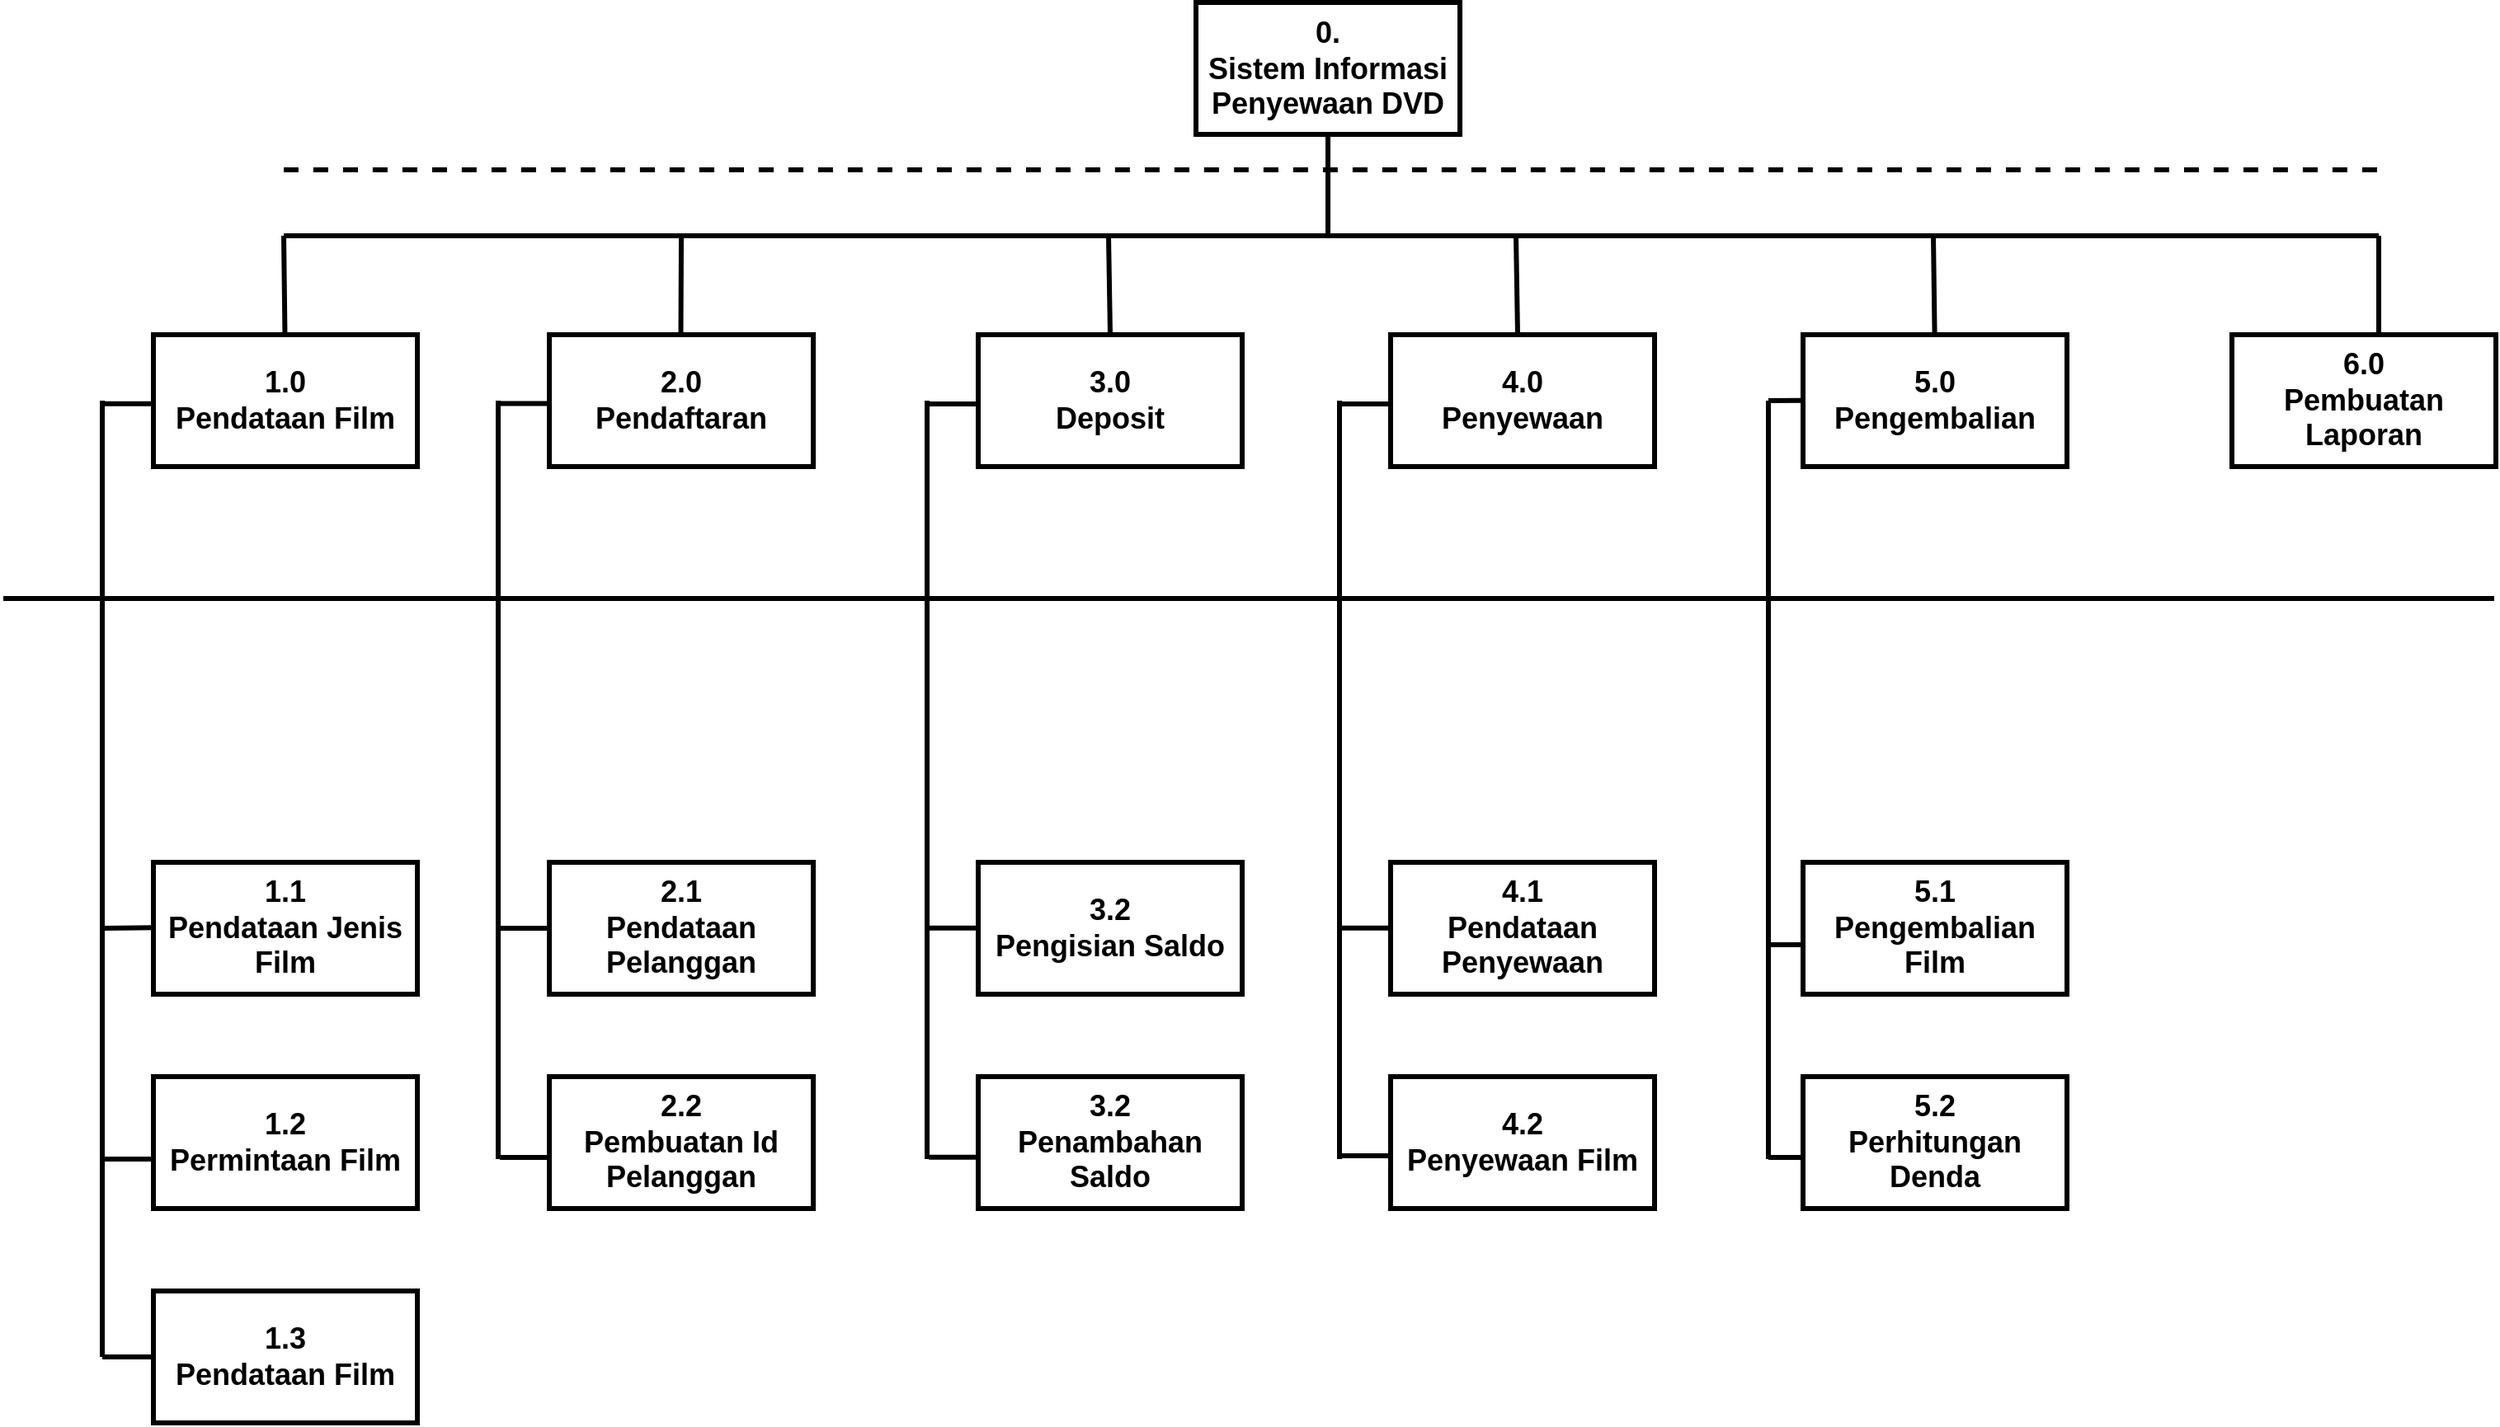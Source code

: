 <mxfile version="17.4.0" type="github">
  <diagram name="Page-1" id="97916047-d0de-89f5-080d-49f4d83e522f">
    <mxGraphModel dx="2462" dy="1071" grid="1" gridSize="10" guides="1" tooltips="1" connect="1" arrows="1" fold="1" page="1" pageScale="1.5" pageWidth="1169" pageHeight="827" background="none" math="0" shadow="0">
      <root>
        <mxCell id="0" />
        <mxCell id="1" parent="0" />
        <mxCell id="2" value="CEO" style="rounded=1;fillColor=none;strokeColor=none;shadow=1;gradientColor=none;fontStyle=1;fontColor=#FFFFFF;fontSize=14;strokeWidth=3;" parent="1" vertex="1">
          <mxGeometry x="843" y="205.5" width="200" height="60" as="geometry" />
        </mxCell>
        <mxCell id="3" value="Deputy Director" style="rounded=1;fillColor=none;strokeColor=none;shadow=1;gradientColor=none;fontStyle=1;fontColor=#FFFFFF;fontSize=14;strokeWidth=3;" parent="1" vertex="1">
          <mxGeometry x="833" y="345.5" width="220" height="60" as="geometry" />
        </mxCell>
        <mxCell id="WE8A1NrM9itR784JBcD1-55" value="&lt;font style=&quot;font-size: 18px&quot;&gt;0.&lt;br&gt;Sistem Informasi Penyewaan DVD&lt;/font&gt;" style="rounded=0;whiteSpace=wrap;html=1;hachureGap=4;fillColor=default;fontStyle=1;strokeWidth=3;" parent="1" vertex="1">
          <mxGeometry x="863" y="178.5" width="160" height="80" as="geometry" />
        </mxCell>
        <mxCell id="WE8A1NrM9itR784JBcD1-56" value="&lt;font style=&quot;font-size: 18px&quot;&gt;3.0&lt;br&gt;Deposit&lt;/font&gt;" style="rounded=0;whiteSpace=wrap;html=1;hachureGap=4;fillColor=default;fontStyle=1;strokeWidth=3;" parent="1" vertex="1">
          <mxGeometry x="731" y="380" width="160" height="80" as="geometry" />
        </mxCell>
        <mxCell id="WE8A1NrM9itR784JBcD1-58" value="&lt;font style=&quot;font-size: 18px&quot;&gt;1.0&lt;br&gt;Pendataan Film&lt;/font&gt;" style="rounded=0;whiteSpace=wrap;html=1;hachureGap=4;fillColor=default;fontStyle=1;strokeWidth=3;" parent="1" vertex="1">
          <mxGeometry x="231" y="380" width="160" height="80" as="geometry" />
        </mxCell>
        <mxCell id="WE8A1NrM9itR784JBcD1-59" value="&lt;font style=&quot;font-size: 18px&quot;&gt;6.0&lt;br&gt;Pembuatan Laporan&lt;/font&gt;" style="rounded=0;whiteSpace=wrap;html=1;hachureGap=4;fillColor=default;fontStyle=1;strokeWidth=3;" parent="1" vertex="1">
          <mxGeometry x="1491" y="380" width="160" height="80" as="geometry" />
        </mxCell>
        <mxCell id="WE8A1NrM9itR784JBcD1-60" value="&lt;font style=&quot;font-size: 18px&quot;&gt;5.0&lt;br&gt;Pengembalian&lt;/font&gt;" style="rounded=0;whiteSpace=wrap;html=1;hachureGap=4;fillColor=default;fontStyle=1;strokeWidth=3;" parent="1" vertex="1">
          <mxGeometry x="1231" y="380" width="160" height="80" as="geometry" />
        </mxCell>
        <mxCell id="WE8A1NrM9itR784JBcD1-61" value="&lt;font style=&quot;font-size: 18px&quot;&gt;4.0&lt;br&gt;Penyewaan&lt;/font&gt;" style="rounded=0;whiteSpace=wrap;html=1;hachureGap=4;fillColor=default;fontStyle=1;strokeWidth=3;" parent="1" vertex="1">
          <mxGeometry x="981" y="380" width="160" height="80" as="geometry" />
        </mxCell>
        <mxCell id="WE8A1NrM9itR784JBcD1-62" value="&lt;font style=&quot;font-size: 18px&quot;&gt;2.0&lt;br&gt;Pendaftaran&lt;/font&gt;" style="rounded=0;whiteSpace=wrap;html=1;hachureGap=4;fillColor=default;fontStyle=1;strokeWidth=3;" parent="1" vertex="1">
          <mxGeometry x="471" y="380" width="160" height="80" as="geometry" />
        </mxCell>
        <mxCell id="WE8A1NrM9itR784JBcD1-75" value="" style="endArrow=none;html=1;rounded=0;fontSize=13;startSize=14;endSize=14;sourcePerimeterSpacing=8;targetPerimeterSpacing=8;curved=1;entryX=0.5;entryY=1;entryDx=0;entryDy=0;fontStyle=1;strokeWidth=3;" parent="1" edge="1">
          <mxGeometry width="50" height="50" relative="1" as="geometry">
            <mxPoint x="943" y="320" as="sourcePoint" />
            <mxPoint x="943" y="258.5" as="targetPoint" />
          </mxGeometry>
        </mxCell>
        <mxCell id="WE8A1NrM9itR784JBcD1-76" value="" style="endArrow=none;html=1;rounded=0;fontSize=13;startSize=14;endSize=14;sourcePerimeterSpacing=8;targetPerimeterSpacing=8;curved=1;fontStyle=1;strokeWidth=3;" parent="1" edge="1">
          <mxGeometry width="50" height="50" relative="1" as="geometry">
            <mxPoint x="1580" y="320" as="sourcePoint" />
            <mxPoint x="310" y="320" as="targetPoint" />
          </mxGeometry>
        </mxCell>
        <mxCell id="WE8A1NrM9itR784JBcD1-77" value="" style="endArrow=none;html=1;rounded=0;fontSize=13;startSize=14;endSize=14;sourcePerimeterSpacing=8;targetPerimeterSpacing=8;curved=1;fontStyle=1;strokeWidth=3;" parent="1" edge="1">
          <mxGeometry width="50" height="50" relative="1" as="geometry">
            <mxPoint x="310.73" y="380" as="sourcePoint" />
            <mxPoint x="310" y="320" as="targetPoint" />
          </mxGeometry>
        </mxCell>
        <mxCell id="WE8A1NrM9itR784JBcD1-78" value="" style="endArrow=none;html=1;rounded=0;fontSize=13;startSize=14;endSize=14;sourcePerimeterSpacing=8;targetPerimeterSpacing=8;curved=1;fontStyle=1;strokeWidth=3;" parent="1" edge="1">
          <mxGeometry width="50" height="50" relative="1" as="geometry">
            <mxPoint x="550.73" y="380" as="sourcePoint" />
            <mxPoint x="551" y="320" as="targetPoint" />
          </mxGeometry>
        </mxCell>
        <mxCell id="WE8A1NrM9itR784JBcD1-79" value="" style="endArrow=none;html=1;rounded=0;fontSize=13;startSize=14;endSize=14;sourcePerimeterSpacing=8;targetPerimeterSpacing=8;curved=1;fontStyle=1;strokeWidth=3;" parent="1" edge="1">
          <mxGeometry width="50" height="50" relative="1" as="geometry">
            <mxPoint x="1580.0" y="380" as="sourcePoint" />
            <mxPoint x="1580" y="320" as="targetPoint" />
          </mxGeometry>
        </mxCell>
        <mxCell id="WE8A1NrM9itR784JBcD1-80" value="" style="endArrow=none;html=1;rounded=0;fontSize=13;startSize=14;endSize=14;sourcePerimeterSpacing=8;targetPerimeterSpacing=8;curved=1;fontStyle=1;strokeWidth=3;" parent="1" edge="1">
          <mxGeometry width="50" height="50" relative="1" as="geometry">
            <mxPoint x="1310.8" y="380" as="sourcePoint" />
            <mxPoint x="1310" y="320" as="targetPoint" />
          </mxGeometry>
        </mxCell>
        <mxCell id="WE8A1NrM9itR784JBcD1-81" value="" style="endArrow=none;html=1;rounded=0;fontSize=13;startSize=14;endSize=14;sourcePerimeterSpacing=8;targetPerimeterSpacing=8;curved=1;exitX=0.25;exitY=0;exitDx=0;exitDy=0;fontStyle=1;strokeWidth=3;" parent="1" edge="1">
          <mxGeometry width="50" height="50" relative="1" as="geometry">
            <mxPoint x="1058" y="380" as="sourcePoint" />
            <mxPoint x="1057" y="320" as="targetPoint" />
          </mxGeometry>
        </mxCell>
        <mxCell id="WE8A1NrM9itR784JBcD1-82" value="" style="endArrow=none;html=1;rounded=0;fontSize=13;startSize=14;endSize=14;sourcePerimeterSpacing=8;targetPerimeterSpacing=8;curved=1;exitX=0.5;exitY=0;exitDx=0;exitDy=0;fontStyle=1;strokeWidth=3;" parent="1" source="WE8A1NrM9itR784JBcD1-56" edge="1">
          <mxGeometry width="50" height="50" relative="1" as="geometry">
            <mxPoint x="1003.0" y="380" as="sourcePoint" />
            <mxPoint x="810" y="320" as="targetPoint" />
          </mxGeometry>
        </mxCell>
        <mxCell id="WE8A1NrM9itR784JBcD1-83" value="&lt;font style=&quot;font-size: 18px&quot;&gt;1.1&lt;br&gt;Pendataan Jenis Film&lt;/font&gt;" style="rounded=0;whiteSpace=wrap;html=1;hachureGap=4;fillColor=default;fontStyle=1;strokeWidth=3;" parent="1" vertex="1">
          <mxGeometry x="231" y="700" width="160" height="80" as="geometry" />
        </mxCell>
        <mxCell id="WE8A1NrM9itR784JBcD1-84" value="&lt;font style=&quot;font-size: 18px&quot;&gt;1.3&lt;br&gt;Pendataan Film&lt;/font&gt;" style="rounded=0;whiteSpace=wrap;html=1;hachureGap=4;fillColor=default;fontStyle=1;strokeWidth=3;" parent="1" vertex="1">
          <mxGeometry x="231" y="960" width="160" height="80" as="geometry" />
        </mxCell>
        <mxCell id="WE8A1NrM9itR784JBcD1-85" value="&lt;font style=&quot;font-size: 18px&quot;&gt;1.2&lt;br&gt;Permintaan Film&lt;/font&gt;" style="rounded=0;whiteSpace=wrap;html=1;hachureGap=4;fillColor=default;fontStyle=1;strokeWidth=3;" parent="1" vertex="1">
          <mxGeometry x="231" y="830" width="160" height="80" as="geometry" />
        </mxCell>
        <mxCell id="WE8A1NrM9itR784JBcD1-86" value="&lt;font style=&quot;font-size: 18px&quot;&gt;2.1&lt;br&gt;Pendataan Pelanggan&lt;/font&gt;" style="rounded=0;whiteSpace=wrap;html=1;hachureGap=4;fillColor=default;fontStyle=1;strokeWidth=3;" parent="1" vertex="1">
          <mxGeometry x="471" y="700" width="160" height="80" as="geometry" />
        </mxCell>
        <mxCell id="WE8A1NrM9itR784JBcD1-87" value="&lt;font style=&quot;font-size: 18px&quot;&gt;2.2&lt;br&gt;Pembuatan Id Pelanggan&lt;/font&gt;" style="rounded=0;whiteSpace=wrap;html=1;hachureGap=4;fillColor=default;fontStyle=1;strokeWidth=3;" parent="1" vertex="1">
          <mxGeometry x="471" y="830" width="160" height="80" as="geometry" />
        </mxCell>
        <mxCell id="WE8A1NrM9itR784JBcD1-88" value="&lt;font style=&quot;font-size: 18px&quot;&gt;3.2&lt;br&gt;Pengisian Saldo&lt;/font&gt;" style="rounded=0;whiteSpace=wrap;html=1;hachureGap=4;fillColor=default;fontStyle=1;strokeWidth=3;" parent="1" vertex="1">
          <mxGeometry x="731" y="700" width="160" height="80" as="geometry" />
        </mxCell>
        <mxCell id="WE8A1NrM9itR784JBcD1-89" value="&lt;font style=&quot;font-size: 18px&quot;&gt;3.2&lt;br&gt;Penambahan Saldo&lt;/font&gt;" style="rounded=0;whiteSpace=wrap;html=1;hachureGap=4;fillColor=default;fontStyle=1;strokeWidth=3;" parent="1" vertex="1">
          <mxGeometry x="731" y="830" width="160" height="80" as="geometry" />
        </mxCell>
        <mxCell id="WE8A1NrM9itR784JBcD1-90" value="1.0&lt;br&gt;Pendataan Film" style="rounded=0;whiteSpace=wrap;html=1;hachureGap=4;fillColor=default;fontStyle=1;strokeWidth=3;" parent="1" vertex="1">
          <mxGeometry x="981" y="700" width="160" height="80" as="geometry" />
        </mxCell>
        <mxCell id="WE8A1NrM9itR784JBcD1-91" value="&lt;font style=&quot;font-size: 18px&quot;&gt;4.1&lt;br&gt;Pendataan Penyewaan&lt;/font&gt;" style="rounded=0;whiteSpace=wrap;html=1;hachureGap=4;fillColor=default;fontStyle=1;strokeWidth=3;" parent="1" vertex="1">
          <mxGeometry x="981" y="700" width="160" height="80" as="geometry" />
        </mxCell>
        <mxCell id="WE8A1NrM9itR784JBcD1-92" value="&lt;font style=&quot;font-size: 18px&quot;&gt;4.2&lt;br&gt;Penyewaan Film&lt;/font&gt;" style="rounded=0;whiteSpace=wrap;html=1;hachureGap=4;fillColor=default;fontStyle=1;strokeWidth=3;" parent="1" vertex="1">
          <mxGeometry x="981" y="830" width="160" height="80" as="geometry" />
        </mxCell>
        <mxCell id="WE8A1NrM9itR784JBcD1-93" value="&lt;font style=&quot;font-size: 18px&quot;&gt;5.1&lt;br&gt;Pengembalian Film&lt;/font&gt;" style="rounded=0;whiteSpace=wrap;html=1;hachureGap=4;fillColor=default;fontStyle=1;strokeWidth=3;" parent="1" vertex="1">
          <mxGeometry x="1231" y="700" width="160" height="80" as="geometry" />
        </mxCell>
        <mxCell id="WE8A1NrM9itR784JBcD1-94" value="&lt;font style=&quot;font-size: 18px&quot;&gt;5.2&lt;br&gt;Perhitungan Denda&lt;/font&gt;" style="rounded=0;whiteSpace=wrap;html=1;hachureGap=4;fillColor=default;fontStyle=1;strokeWidth=3;" parent="1" vertex="1">
          <mxGeometry x="1231" y="830" width="160" height="80" as="geometry" />
        </mxCell>
        <mxCell id="WE8A1NrM9itR784JBcD1-95" value="" style="endArrow=none;html=1;rounded=0;fontSize=13;startSize=14;endSize=14;sourcePerimeterSpacing=8;targetPerimeterSpacing=8;curved=1;fontStyle=1;strokeWidth=3;" parent="1" edge="1">
          <mxGeometry width="50" height="50" relative="1" as="geometry">
            <mxPoint x="200" y="1000" as="sourcePoint" />
            <mxPoint x="200" y="420" as="targetPoint" />
          </mxGeometry>
        </mxCell>
        <mxCell id="WE8A1NrM9itR784JBcD1-96" value="" style="endArrow=none;html=1;rounded=0;fontSize=13;startSize=14;endSize=14;sourcePerimeterSpacing=8;targetPerimeterSpacing=8;curved=1;fontStyle=1;strokeWidth=3;" parent="1" edge="1">
          <mxGeometry width="50" height="50" relative="1" as="geometry">
            <mxPoint x="200" y="880" as="sourcePoint" />
            <mxPoint x="230" y="880" as="targetPoint" />
          </mxGeometry>
        </mxCell>
        <mxCell id="WE8A1NrM9itR784JBcD1-97" value="" style="endArrow=none;html=1;rounded=0;fontSize=13;startSize=14;endSize=14;sourcePerimeterSpacing=8;targetPerimeterSpacing=8;curved=1;fontStyle=1;strokeWidth=3;exitX=0;exitY=0.5;exitDx=0;exitDy=0;" parent="1" source="WE8A1NrM9itR784JBcD1-84" edge="1">
          <mxGeometry width="50" height="50" relative="1" as="geometry">
            <mxPoint x="311.06" y="960" as="sourcePoint" />
            <mxPoint x="200" y="1000" as="targetPoint" />
          </mxGeometry>
        </mxCell>
        <mxCell id="WE8A1NrM9itR784JBcD1-98" value="" style="endArrow=none;html=1;rounded=0;fontSize=13;startSize=14;endSize=14;sourcePerimeterSpacing=8;targetPerimeterSpacing=8;curved=1;fontStyle=1;strokeWidth=3;" parent="1" edge="1">
          <mxGeometry width="50" height="50" relative="1" as="geometry">
            <mxPoint x="471" y="879" as="sourcePoint" />
            <mxPoint x="441" y="879" as="targetPoint" />
          </mxGeometry>
        </mxCell>
        <mxCell id="WE8A1NrM9itR784JBcD1-103" value="" style="endArrow=none;html=1;rounded=0;fontSize=13;startSize=14;endSize=14;sourcePerimeterSpacing=8;targetPerimeterSpacing=8;curved=1;entryX=0.5;entryY=1;entryDx=0;entryDy=0;fontStyle=1;strokeWidth=3;" parent="1" edge="1">
          <mxGeometry width="50" height="50" relative="1" as="geometry">
            <mxPoint x="700" y="880" as="sourcePoint" />
            <mxPoint x="700.0" y="420" as="targetPoint" />
          </mxGeometry>
        </mxCell>
        <mxCell id="WE8A1NrM9itR784JBcD1-104" value="" style="endArrow=none;html=1;rounded=0;fontSize=13;startSize=14;endSize=14;sourcePerimeterSpacing=8;targetPerimeterSpacing=8;curved=1;fontStyle=1;strokeWidth=3;" parent="1" edge="1">
          <mxGeometry width="50" height="50" relative="1" as="geometry">
            <mxPoint x="440" y="880" as="sourcePoint" />
            <mxPoint x="440" y="420" as="targetPoint" />
          </mxGeometry>
        </mxCell>
        <mxCell id="WE8A1NrM9itR784JBcD1-105" value="" style="endArrow=none;html=1;rounded=0;fontSize=13;startSize=14;endSize=14;sourcePerimeterSpacing=8;targetPerimeterSpacing=8;curved=1;entryX=0.5;entryY=1;entryDx=0;entryDy=0;fontStyle=1;strokeWidth=3;" parent="1" edge="1">
          <mxGeometry width="50" height="50" relative="1" as="geometry">
            <mxPoint x="950" y="880" as="sourcePoint" />
            <mxPoint x="950.0" y="420" as="targetPoint" />
          </mxGeometry>
        </mxCell>
        <mxCell id="WE8A1NrM9itR784JBcD1-106" value="" style="endArrow=none;html=1;rounded=0;fontSize=13;startSize=14;endSize=14;sourcePerimeterSpacing=8;targetPerimeterSpacing=8;curved=1;entryX=0.5;entryY=1;entryDx=0;entryDy=0;fontStyle=1;strokeWidth=3;" parent="1" edge="1">
          <mxGeometry width="50" height="50" relative="1" as="geometry">
            <mxPoint x="1210" y="880" as="sourcePoint" />
            <mxPoint x="1210" y="420" as="targetPoint" />
          </mxGeometry>
        </mxCell>
        <mxCell id="WE8A1NrM9itR784JBcD1-107" value="" style="endArrow=none;dashed=1;html=1;rounded=0;fontSize=13;startSize=14;endSize=14;sourcePerimeterSpacing=8;targetPerimeterSpacing=8;curved=1;fontStyle=1;strokeWidth=3;" parent="1" edge="1">
          <mxGeometry width="50" height="50" relative="1" as="geometry">
            <mxPoint x="310" y="280" as="sourcePoint" />
            <mxPoint x="1580" y="280" as="targetPoint" />
          </mxGeometry>
        </mxCell>
        <mxCell id="WE8A1NrM9itR784JBcD1-108" value="" style="endArrow=none;html=1;rounded=0;fontSize=13;startSize=14;endSize=14;sourcePerimeterSpacing=8;targetPerimeterSpacing=8;curved=1;fontStyle=1;strokeWidth=3;" parent="1" edge="1">
          <mxGeometry width="50" height="50" relative="1" as="geometry">
            <mxPoint x="140" y="540" as="sourcePoint" />
            <mxPoint x="1650" y="540" as="targetPoint" />
          </mxGeometry>
        </mxCell>
        <mxCell id="8NZKzY84PPoOiQ8WxDY7-3" value="" style="endArrow=none;html=1;rounded=0;fontSize=13;startSize=14;endSize=14;sourcePerimeterSpacing=8;targetPerimeterSpacing=8;curved=1;fontStyle=1;strokeWidth=3;" parent="1" edge="1">
          <mxGeometry width="50" height="50" relative="1" as="geometry">
            <mxPoint x="471" y="739.94" as="sourcePoint" />
            <mxPoint x="441" y="739.94" as="targetPoint" />
          </mxGeometry>
        </mxCell>
        <mxCell id="8NZKzY84PPoOiQ8WxDY7-4" value="" style="endArrow=none;html=1;rounded=0;fontSize=13;startSize=14;endSize=14;sourcePerimeterSpacing=8;targetPerimeterSpacing=8;curved=1;fontStyle=1;strokeWidth=3;" parent="1" edge="1">
          <mxGeometry width="50" height="50" relative="1" as="geometry">
            <mxPoint x="471" y="421.77" as="sourcePoint" />
            <mxPoint x="441" y="421.77" as="targetPoint" />
          </mxGeometry>
        </mxCell>
        <mxCell id="8NZKzY84PPoOiQ8WxDY7-5" value="" style="endArrow=none;html=1;rounded=0;fontSize=13;startSize=14;endSize=14;sourcePerimeterSpacing=8;targetPerimeterSpacing=8;curved=1;fontStyle=1;strokeWidth=3;" parent="1" edge="1">
          <mxGeometry width="50" height="50" relative="1" as="geometry">
            <mxPoint x="231" y="421.86" as="sourcePoint" />
            <mxPoint x="201" y="421.86" as="targetPoint" />
          </mxGeometry>
        </mxCell>
        <mxCell id="8NZKzY84PPoOiQ8WxDY7-6" value="" style="endArrow=none;html=1;rounded=0;fontSize=13;startSize=14;endSize=14;sourcePerimeterSpacing=8;targetPerimeterSpacing=8;curved=1;fontStyle=1;strokeWidth=3;" parent="1" edge="1">
          <mxGeometry width="50" height="50" relative="1" as="geometry">
            <mxPoint x="731" y="422" as="sourcePoint" />
            <mxPoint x="701" y="422" as="targetPoint" />
          </mxGeometry>
        </mxCell>
        <mxCell id="8NZKzY84PPoOiQ8WxDY7-7" value="" style="endArrow=none;html=1;rounded=0;fontSize=13;startSize=14;endSize=14;sourcePerimeterSpacing=8;targetPerimeterSpacing=8;curved=1;fontStyle=1;strokeWidth=3;" parent="1" edge="1">
          <mxGeometry width="50" height="50" relative="1" as="geometry">
            <mxPoint x="981" y="422" as="sourcePoint" />
            <mxPoint x="951" y="422" as="targetPoint" />
          </mxGeometry>
        </mxCell>
        <mxCell id="8NZKzY84PPoOiQ8WxDY7-8" value="" style="endArrow=none;html=1;rounded=0;fontSize=13;startSize=14;endSize=14;sourcePerimeterSpacing=8;targetPerimeterSpacing=8;curved=1;fontStyle=1;strokeWidth=3;" parent="1" edge="1">
          <mxGeometry width="50" height="50" relative="1" as="geometry">
            <mxPoint x="1231" y="419.86" as="sourcePoint" />
            <mxPoint x="1210" y="420" as="targetPoint" />
          </mxGeometry>
        </mxCell>
        <mxCell id="8NZKzY84PPoOiQ8WxDY7-9" value="" style="endArrow=none;html=1;rounded=0;fontSize=13;startSize=14;endSize=14;sourcePerimeterSpacing=8;targetPerimeterSpacing=8;curved=1;entryX=-0.018;entryY=0.616;entryDx=0;entryDy=0;fontStyle=1;strokeWidth=3;entryPerimeter=0;" parent="1" edge="1">
          <mxGeometry width="50" height="50" relative="1" as="geometry">
            <mxPoint x="200" y="740" as="sourcePoint" />
            <mxPoint x="231.0" y="739.64" as="targetPoint" />
          </mxGeometry>
        </mxCell>
        <mxCell id="8NZKzY84PPoOiQ8WxDY7-10" value="" style="endArrow=none;html=1;rounded=0;fontSize=13;startSize=14;endSize=14;sourcePerimeterSpacing=8;targetPerimeterSpacing=8;curved=1;fontStyle=1;strokeWidth=3;" parent="1" edge="1">
          <mxGeometry width="50" height="50" relative="1" as="geometry">
            <mxPoint x="731" y="739.87" as="sourcePoint" />
            <mxPoint x="701" y="739.87" as="targetPoint" />
          </mxGeometry>
        </mxCell>
        <mxCell id="8NZKzY84PPoOiQ8WxDY7-11" value="" style="endArrow=none;html=1;rounded=0;fontSize=13;startSize=14;endSize=14;sourcePerimeterSpacing=8;targetPerimeterSpacing=8;curved=1;fontStyle=1;strokeWidth=3;" parent="1" edge="1">
          <mxGeometry width="50" height="50" relative="1" as="geometry">
            <mxPoint x="731" y="878.87" as="sourcePoint" />
            <mxPoint x="701" y="878.87" as="targetPoint" />
          </mxGeometry>
        </mxCell>
        <mxCell id="8NZKzY84PPoOiQ8WxDY7-12" value="" style="endArrow=none;html=1;rounded=0;fontSize=13;startSize=14;endSize=14;sourcePerimeterSpacing=8;targetPerimeterSpacing=8;curved=1;fontStyle=1;strokeWidth=3;" parent="1" edge="1">
          <mxGeometry width="50" height="50" relative="1" as="geometry">
            <mxPoint x="981" y="878.0" as="sourcePoint" />
            <mxPoint x="951" y="878.0" as="targetPoint" />
          </mxGeometry>
        </mxCell>
        <mxCell id="8NZKzY84PPoOiQ8WxDY7-13" value="" style="endArrow=none;html=1;rounded=0;fontSize=13;startSize=14;endSize=14;sourcePerimeterSpacing=8;targetPerimeterSpacing=8;curved=1;fontStyle=1;strokeWidth=3;" parent="1" edge="1">
          <mxGeometry width="50" height="50" relative="1" as="geometry">
            <mxPoint x="981" y="739.84" as="sourcePoint" />
            <mxPoint x="951" y="739.84" as="targetPoint" />
          </mxGeometry>
        </mxCell>
        <mxCell id="8NZKzY84PPoOiQ8WxDY7-14" value="" style="endArrow=none;html=1;rounded=0;fontSize=13;startSize=14;endSize=14;sourcePerimeterSpacing=8;targetPerimeterSpacing=8;curved=1;fontStyle=1;strokeWidth=3;" parent="1" edge="1">
          <mxGeometry width="50" height="50" relative="1" as="geometry">
            <mxPoint x="1230" y="879" as="sourcePoint" />
            <mxPoint x="1210" y="879.0" as="targetPoint" />
          </mxGeometry>
        </mxCell>
        <mxCell id="8NZKzY84PPoOiQ8WxDY7-15" value="" style="endArrow=none;html=1;rounded=0;fontSize=13;startSize=14;endSize=14;sourcePerimeterSpacing=8;targetPerimeterSpacing=8;curved=1;fontStyle=1;strokeWidth=3;" parent="1" edge="1">
          <mxGeometry width="50" height="50" relative="1" as="geometry">
            <mxPoint x="1231" y="750.0" as="sourcePoint" />
            <mxPoint x="1210" y="750" as="targetPoint" />
          </mxGeometry>
        </mxCell>
      </root>
    </mxGraphModel>
  </diagram>
</mxfile>

